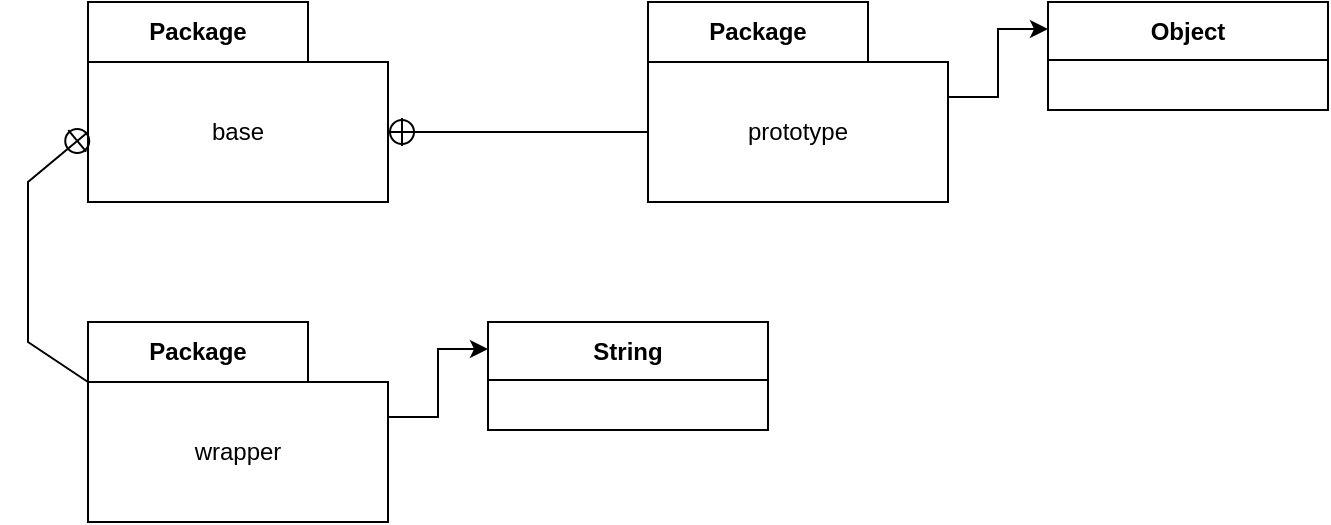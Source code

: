 <mxfile version="22.1.22" type="github">
  <diagram name="Página-1" id="Ju7T9AEIUhfumeTAfuN7">
    <mxGraphModel dx="2220" dy="776" grid="1" gridSize="10" guides="1" tooltips="1" connect="1" arrows="1" fold="1" page="1" pageScale="1" pageWidth="827" pageHeight="1169" math="0" shadow="0">
      <root>
        <mxCell id="0" />
        <mxCell id="1" parent="0" />
        <mxCell id="B0nc_jZNpu9LgJMOm5Wc-1" value="Package" style="shape=folder;fontStyle=1;tabWidth=110;tabHeight=30;tabPosition=left;html=1;boundedLbl=1;labelInHeader=1;container=1;collapsible=0;whiteSpace=wrap;" vertex="1" parent="1">
          <mxGeometry x="-210" y="40" width="150" height="100" as="geometry" />
        </mxCell>
        <mxCell id="B0nc_jZNpu9LgJMOm5Wc-2" value="base" style="html=1;strokeColor=none;resizeWidth=1;resizeHeight=1;fillColor=none;part=1;connectable=0;allowArrows=0;deletable=0;whiteSpace=wrap;" vertex="1" parent="B0nc_jZNpu9LgJMOm5Wc-1">
          <mxGeometry width="150" height="70" relative="1" as="geometry">
            <mxPoint y="30" as="offset" />
          </mxGeometry>
        </mxCell>
        <mxCell id="B0nc_jZNpu9LgJMOm5Wc-34" style="edgeStyle=orthogonalEdgeStyle;rounded=0;orthogonalLoop=1;jettySize=auto;html=1;exitX=0;exitY=0;exitDx=150;exitDy=47.5;exitPerimeter=0;entryX=0;entryY=0.25;entryDx=0;entryDy=0;" edge="1" parent="1" source="B0nc_jZNpu9LgJMOm5Wc-9" target="B0nc_jZNpu9LgJMOm5Wc-29">
          <mxGeometry relative="1" as="geometry" />
        </mxCell>
        <mxCell id="B0nc_jZNpu9LgJMOm5Wc-9" value="Package" style="shape=folder;fontStyle=1;tabWidth=110;tabHeight=30;tabPosition=left;html=1;boundedLbl=1;labelInHeader=1;container=1;collapsible=0;whiteSpace=wrap;" vertex="1" parent="1">
          <mxGeometry x="-210" y="200" width="150" height="100" as="geometry" />
        </mxCell>
        <mxCell id="B0nc_jZNpu9LgJMOm5Wc-10" value="wrapper" style="html=1;strokeColor=none;resizeWidth=1;resizeHeight=1;fillColor=none;part=1;connectable=0;allowArrows=0;deletable=0;whiteSpace=wrap;" vertex="1" parent="B0nc_jZNpu9LgJMOm5Wc-9">
          <mxGeometry width="150" height="70" relative="1" as="geometry">
            <mxPoint y="30" as="offset" />
          </mxGeometry>
        </mxCell>
        <mxCell id="B0nc_jZNpu9LgJMOm5Wc-11" value="Package" style="shape=folder;fontStyle=1;tabWidth=110;tabHeight=30;tabPosition=left;html=1;boundedLbl=1;labelInHeader=1;container=1;collapsible=0;whiteSpace=wrap;" vertex="1" parent="1">
          <mxGeometry x="70" y="40" width="150" height="100" as="geometry" />
        </mxCell>
        <mxCell id="B0nc_jZNpu9LgJMOm5Wc-12" value="prototype" style="html=1;strokeColor=none;resizeWidth=1;resizeHeight=1;fillColor=none;part=1;connectable=0;allowArrows=0;deletable=0;whiteSpace=wrap;" vertex="1" parent="B0nc_jZNpu9LgJMOm5Wc-11">
          <mxGeometry width="150" height="70" relative="1" as="geometry">
            <mxPoint y="30" as="offset" />
          </mxGeometry>
        </mxCell>
        <mxCell id="B0nc_jZNpu9LgJMOm5Wc-15" value="" style="edgeStyle=none;html=1;startArrow=sysMLPackCont;startSize=12;endArrow=none;rounded=0;exitX=0;exitY=0;exitDx=150;exitDy=65;exitPerimeter=0;entryX=0;entryY=0;entryDx=0;entryDy=65;entryPerimeter=0;" edge="1" parent="1" source="B0nc_jZNpu9LgJMOm5Wc-1" target="B0nc_jZNpu9LgJMOm5Wc-11">
          <mxGeometry width="160" relative="1" as="geometry">
            <mxPoint x="-40" y="139" as="sourcePoint" />
            <mxPoint x="120" y="139" as="targetPoint" />
          </mxGeometry>
        </mxCell>
        <mxCell id="B0nc_jZNpu9LgJMOm5Wc-16" value="" style="edgeStyle=none;html=1;startArrow=sysMLPackCont;startSize=12;endArrow=none;rounded=0;exitX=0;exitY=0;exitDx=0;exitDy=65;exitPerimeter=0;entryX=0;entryY=0;entryDx=0;entryDy=30;entryPerimeter=0;" edge="1" parent="1" source="B0nc_jZNpu9LgJMOm5Wc-1" target="B0nc_jZNpu9LgJMOm5Wc-9">
          <mxGeometry width="160" relative="1" as="geometry">
            <mxPoint x="-80" y="170" as="sourcePoint" />
            <mxPoint x="50" y="170" as="targetPoint" />
            <Array as="points">
              <mxPoint x="-240" y="130" />
              <mxPoint x="-240" y="170" />
              <mxPoint x="-240" y="210" />
            </Array>
          </mxGeometry>
        </mxCell>
        <mxCell id="B0nc_jZNpu9LgJMOm5Wc-29" value="String" style="swimlane;fontStyle=1;align=center;verticalAlign=middle;childLayout=stackLayout;horizontal=1;startSize=29;horizontalStack=0;resizeParent=1;resizeParentMax=0;resizeLast=0;collapsible=0;marginBottom=0;html=1;whiteSpace=wrap;" vertex="1" parent="1">
          <mxGeometry x="-10" y="200" width="140" height="54" as="geometry" />
        </mxCell>
        <mxCell id="B0nc_jZNpu9LgJMOm5Wc-32" value="Object" style="swimlane;fontStyle=1;align=center;verticalAlign=middle;childLayout=stackLayout;horizontal=1;startSize=29;horizontalStack=0;resizeParent=1;resizeParentMax=0;resizeLast=0;collapsible=0;marginBottom=0;html=1;whiteSpace=wrap;" vertex="1" parent="1">
          <mxGeometry x="270" y="40" width="140" height="54" as="geometry" />
        </mxCell>
        <mxCell id="B0nc_jZNpu9LgJMOm5Wc-33" style="edgeStyle=orthogonalEdgeStyle;rounded=0;orthogonalLoop=1;jettySize=auto;html=1;exitX=0;exitY=0;exitDx=150;exitDy=47.5;exitPerimeter=0;entryX=0;entryY=0.25;entryDx=0;entryDy=0;" edge="1" parent="1" source="B0nc_jZNpu9LgJMOm5Wc-11" target="B0nc_jZNpu9LgJMOm5Wc-32">
          <mxGeometry relative="1" as="geometry">
            <mxPoint x="250" y="60" as="targetPoint" />
          </mxGeometry>
        </mxCell>
      </root>
    </mxGraphModel>
  </diagram>
</mxfile>
